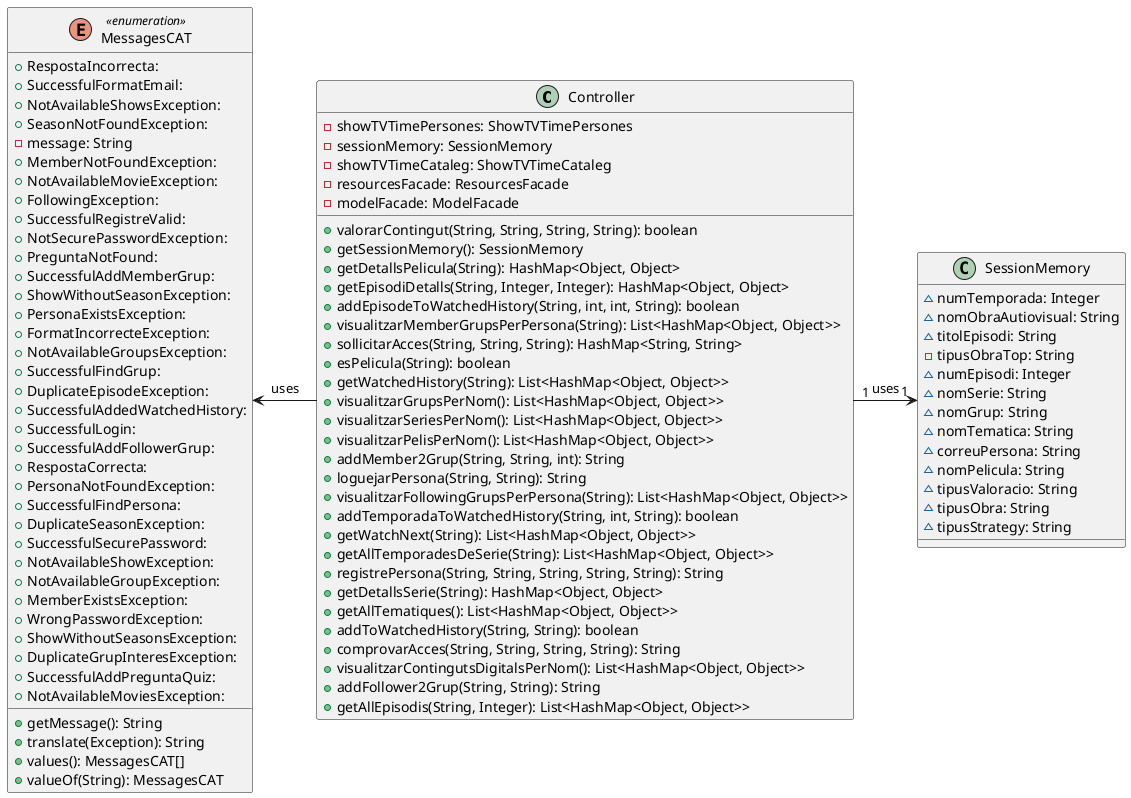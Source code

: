 @startuml

top to bottom direction

class Controller {
  - showTVTimePersones: ShowTVTimePersones
  - sessionMemory: SessionMemory
  - showTVTimeCataleg: ShowTVTimeCataleg
  - resourcesFacade: ResourcesFacade
  - modelFacade: ModelFacade
  + valorarContingut(String, String, String, String): boolean
  + getSessionMemory(): SessionMemory
  + getDetallsPelicula(String): HashMap<Object, Object>
  + getEpisodiDetalls(String, Integer, Integer): HashMap<Object, Object>
  + addEpisodeToWatchedHistory(String, int, int, String): boolean
  + visualitzarMemberGrupsPerPersona(String): List<HashMap<Object, Object>>
  + sollicitarAcces(String, String, String): HashMap<String, String>
  + esPelicula(String): boolean
  + getWatchedHistory(String): List<HashMap<Object, Object>>
  + visualitzarGrupsPerNom(): List<HashMap<Object, Object>>
  + visualitzarSeriesPerNom(): List<HashMap<Object, Object>>
  + visualitzarPelisPerNom(): List<HashMap<Object, Object>>
  + addMember2Grup(String, String, int): String
  + loguejarPersona(String, String): String
  + visualitzarFollowingGrupsPerPersona(String): List<HashMap<Object, Object>>
  + addTemporadaToWatchedHistory(String, int, String): boolean
  + getWatchNext(String): List<HashMap<Object, Object>>
  + getAllTemporadesDeSerie(String): List<HashMap<Object, Object>>
  + registrePersona(String, String, String, String, String): String
  + getDetallsSerie(String): HashMap<Object, Object>
  + getAllTematiques(): List<HashMap<Object, Object>>
  + addToWatchedHistory(String, String): boolean
  + comprovarAcces(String, String, String, String): String
  + visualitzarContingutsDigitalsPerNom(): List<HashMap<Object, Object>>
  + addFollower2Grup(String, String): String
  + getAllEpisodis(String, Integer): List<HashMap<Object, Object>>
}
enum MessagesCAT << enumeration >> {
  + RespostaIncorrecta: 
  + SuccessfulFormatEmail: 
  + NotAvailableShowsException: 
  + SeasonNotFoundException: 
  - message: String
  + MemberNotFoundException: 
  + NotAvailableMovieException: 
  + FollowingException: 
  + SuccessfulRegistreValid: 
  + NotSecurePasswordException: 
  + PreguntaNotFound: 
  + SuccessfulAddMemberGrup: 
  + ShowWithoutSeasonException: 
  + PersonaExistsException: 
  + FormatIncorrecteException: 
  + NotAvailableGroupsException: 
  + SuccessfulFindGrup: 
  + DuplicateEpisodeException: 
  + SuccessfulAddedWatchedHistory: 
  + SuccessfulLogin: 
  + SuccessfulAddFollowerGrup: 
  + RespostaCorrecta: 
  + PersonaNotFoundException: 
  + SuccessfulFindPersona: 
  + DuplicateSeasonException: 
  + SuccessfulSecurePassword: 
  + NotAvailableShowException: 
  + NotAvailableGroupException: 
  + MemberExistsException: 
  + WrongPasswordException: 
  + ShowWithoutSeasonsException: 
  + DuplicateGrupInteresException: 
  + SuccessfulAddPreguntaQuiz: 
  + NotAvailableMoviesException: 
  + getMessage(): String
  + translate(Exception): String
  + values(): MessagesCAT[]
  + valueOf(String): MessagesCAT
}
class SessionMemory {
  ~ numTemporada: Integer
  ~ nomObraAutiovisual: String
  ~ titolEpisodi: String
  - tipusObraTop: String
  ~ numEpisodi: Integer
  ~ nomSerie: String
  ~ nomGrup: String
  ~ nomTematica: String
  ~ correuPersona: String
  ~ nomPelicula: String
  ~ tipusValoracio: String
  ~ tipusObra: String
  ~ tipusStrategy: String
}

Controller     -left->  MessagesCAT : uses
Controller    "1" -right-> "1" SessionMemory : uses

@enduml
